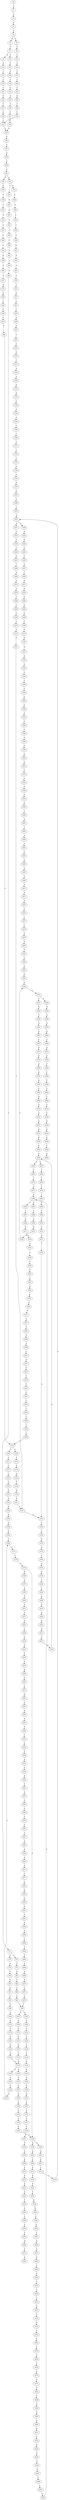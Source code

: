 strict digraph  {
	S0 -> S1 [ label = T ];
	S1 -> S2 [ label = C ];
	S2 -> S3 [ label = A ];
	S3 -> S4 [ label = C ];
	S4 -> S5 [ label = T ];
	S4 -> S6 [ label = G ];
	S5 -> S7 [ label = C ];
	S6 -> S8 [ label = C ];
	S7 -> S9 [ label = G ];
	S7 -> S10 [ label = C ];
	S8 -> S11 [ label = C ];
	S9 -> S12 [ label = C ];
	S10 -> S13 [ label = T ];
	S11 -> S14 [ label = C ];
	S12 -> S15 [ label = T ];
	S13 -> S16 [ label = T ];
	S14 -> S17 [ label = T ];
	S15 -> S18 [ label = T ];
	S16 -> S19 [ label = T ];
	S17 -> S20 [ label = T ];
	S18 -> S21 [ label = C ];
	S19 -> S22 [ label = C ];
	S20 -> S23 [ label = C ];
	S21 -> S24 [ label = A ];
	S22 -> S25 [ label = A ];
	S23 -> S26 [ label = A ];
	S24 -> S27 [ label = T ];
	S25 -> S28 [ label = T ];
	S26 -> S29 [ label = T ];
	S27 -> S30 [ label = C ];
	S28 -> S31 [ label = C ];
	S29 -> S32 [ label = C ];
	S30 -> S33 [ label = C ];
	S31 -> S34 [ label = C ];
	S32 -> S33 [ label = C ];
	S33 -> S35 [ label = A ];
	S34 -> S35 [ label = A ];
	S35 -> S36 [ label = G ];
	S36 -> S37 [ label = A ];
	S37 -> S38 [ label = A ];
	S38 -> S39 [ label = C ];
	S39 -> S40 [ label = C ];
	S40 -> S41 [ label = A ];
	S40 -> S42 [ label = G ];
	S41 -> S43 [ label = G ];
	S41 -> S44 [ label = C ];
	S42 -> S45 [ label = G ];
	S43 -> S46 [ label = A ];
	S44 -> S47 [ label = C ];
	S45 -> S48 [ label = A ];
	S46 -> S49 [ label = C ];
	S47 -> S50 [ label = A ];
	S48 -> S51 [ label = C ];
	S49 -> S52 [ label = T ];
	S50 -> S53 [ label = C ];
	S51 -> S54 [ label = G ];
	S52 -> S55 [ label = C ];
	S53 -> S56 [ label = C ];
	S54 -> S57 [ label = C ];
	S55 -> S58 [ label = C ];
	S56 -> S59 [ label = C ];
	S57 -> S60 [ label = C ];
	S58 -> S61 [ label = C ];
	S59 -> S62 [ label = C ];
	S60 -> S63 [ label = C ];
	S61 -> S64 [ label = A ];
	S62 -> S65 [ label = T ];
	S63 -> S66 [ label = A ];
	S64 -> S67 [ label = T ];
	S65 -> S68 [ label = T ];
	S66 -> S69 [ label = T ];
	S67 -> S70 [ label = C ];
	S68 -> S71 [ label = C ];
	S69 -> S72 [ label = C ];
	S70 -> S73 [ label = T ];
	S71 -> S74 [ label = C ];
	S71 -> S75 [ label = G ];
	S72 -> S76 [ label = G ];
	S73 -> S77 [ label = G ];
	S74 -> S78 [ label = T ];
	S75 -> S79 [ label = A ];
	S76 -> S80 [ label = T ];
	S77 -> S81 [ label = C ];
	S78 -> S82 [ label = G ];
	S79 -> S83 [ label = T ];
	S80 -> S84 [ label = C ];
	S81 -> S85 [ label = C ];
	S82 -> S86 [ label = T ];
	S83 -> S87 [ label = C ];
	S84 -> S88 [ label = C ];
	S85 -> S89 [ label = A ];
	S86 -> S90 [ label = C ];
	S87 -> S91 [ label = G ];
	S88 -> S92 [ label = T ];
	S89 -> S93 [ label = G ];
	S90 -> S94 [ label = C ];
	S91 -> S95 [ label = T ];
	S92 -> S96 [ label = C ];
	S93 -> S97 [ label = T ];
	S94 -> S98 [ label = T ];
	S95 -> S99 [ label = T ];
	S96 -> S100 [ label = T ];
	S97 -> S101 [ label = C ];
	S98 -> S102 [ label = A ];
	S98 -> S103 [ label = T ];
	S99 -> S104 [ label = T ];
	S100 -> S105 [ label = T ];
	S100 -> S106 [ label = G ];
	S101 -> S107 [ label = G ];
	S102 -> S108 [ label = C ];
	S103 -> S109 [ label = G ];
	S104 -> S110 [ label = G ];
	S105 -> S111 [ label = C ];
	S106 -> S112 [ label = T ];
	S107 -> S113 [ label = T ];
	S108 -> S114 [ label = T ];
	S109 -> S115 [ label = T ];
	S110 -> S116 [ label = T ];
	S111 -> S117 [ label = T ];
	S112 -> S118 [ label = C ];
	S113 -> S119 [ label = A ];
	S114 -> S120 [ label = A ];
	S115 -> S121 [ label = A ];
	S116 -> S122 [ label = A ];
	S117 -> S123 [ label = C ];
	S118 -> S124 [ label = G ];
	S119 -> S125 [ label = A ];
	S120 -> S126 [ label = C ];
	S121 -> S127 [ label = G ];
	S122 -> S128 [ label = G ];
	S123 -> S129 [ label = G ];
	S124 -> S130 [ label = T ];
	S125 -> S131 [ label = G ];
	S126 -> S132 [ label = C ];
	S127 -> S133 [ label = G ];
	S128 -> S134 [ label = G ];
	S129 -> S135 [ label = G ];
	S130 -> S136 [ label = G ];
	S131 -> S137 [ label = A ];
	S132 -> S138 [ label = A ];
	S133 -> S139 [ label = A ];
	S134 -> S139 [ label = A ];
	S135 -> S140 [ label = A ];
	S136 -> S141 [ label = G ];
	S137 -> S142 [ label = C ];
	S138 -> S143 [ label = G ];
	S139 -> S144 [ label = G ];
	S139 -> S145 [ label = A ];
	S140 -> S146 [ label = G ];
	S141 -> S147 [ label = T ];
	S142 -> S148 [ label = G ];
	S143 -> S149 [ label = G ];
	S144 -> S150 [ label = A ];
	S145 -> S151 [ label = A ];
	S146 -> S152 [ label = A ];
	S147 -> S153 [ label = A ];
	S148 -> S154 [ label = G ];
	S149 -> S155 [ label = A ];
	S150 -> S156 [ label = G ];
	S151 -> S157 [ label = G ];
	S152 -> S158 [ label = G ];
	S153 -> S159 [ label = C ];
	S154 -> S160 [ label = C ];
	S155 -> S161 [ label = G ];
	S156 -> S162 [ label = G ];
	S157 -> S163 [ label = G ];
	S158 -> S164 [ label = G ];
	S159 -> S165 [ label = C ];
	S160 -> S166 [ label = T ];
	S161 -> S167 [ label = A ];
	S162 -> S168 [ label = T ];
	S163 -> S169 [ label = T ];
	S164 -> S168 [ label = T ];
	S165 -> S170 [ label = G ];
	S166 -> S171 [ label = C ];
	S167 -> S172 [ label = G ];
	S168 -> S173 [ label = C ];
	S169 -> S174 [ label = C ];
	S170 -> S175 [ label = G ];
	S171 -> S176 [ label = T ];
	S172 -> S177 [ label = T ];
	S173 -> S178 [ label = C ];
	S174 -> S179 [ label = C ];
	S175 -> S180 [ label = T ];
	S176 -> S181 [ label = C ];
	S177 -> S182 [ label = C ];
	S178 -> S183 [ label = C ];
	S179 -> S184 [ label = C ];
	S180 -> S185 [ label = G ];
	S181 -> S186 [ label = G ];
	S182 -> S187 [ label = A ];
	S183 -> S188 [ label = A ];
	S183 -> S189 [ label = G ];
	S184 -> S189 [ label = G ];
	S185 -> S190 [ label = G ];
	S186 -> S191 [ label = A ];
	S187 -> S192 [ label = G ];
	S188 -> S193 [ label = G ];
	S189 -> S194 [ label = G ];
	S189 -> S195 [ label = A ];
	S190 -> S196 [ label = T ];
	S191 -> S197 [ label = A ];
	S192 -> S198 [ label = G ];
	S193 -> S199 [ label = A ];
	S194 -> S200 [ label = A ];
	S195 -> S201 [ label = A ];
	S196 -> S202 [ label = T ];
	S197 -> S203 [ label = G ];
	S198 -> S204 [ label = A ];
	S199 -> S205 [ label = G ];
	S200 -> S206 [ label = G ];
	S201 -> S207 [ label = G ];
	S202 -> S208 [ label = A ];
	S203 -> S209 [ label = T ];
	S204 -> S210 [ label = C ];
	S205 -> S211 [ label = C ];
	S206 -> S212 [ label = G ];
	S207 -> S213 [ label = T ];
	S208 -> S214 [ label = G ];
	S209 -> S215 [ label = C ];
	S210 -> S216 [ label = C ];
	S211 -> S217 [ label = C ];
	S212 -> S218 [ label = C ];
	S213 -> S219 [ label = C ];
	S214 -> S220 [ label = A ];
	S215 -> S221 [ label = G ];
	S216 -> S222 [ label = A ];
	S217 -> S223 [ label = A ];
	S218 -> S224 [ label = G ];
	S219 -> S221 [ label = G ];
	S220 -> S225 [ label = A ];
	S221 -> S226 [ label = C ];
	S221 -> S227 [ label = A ];
	S222 -> S228 [ label = G ];
	S223 -> S229 [ label = C ];
	S224 -> S230 [ label = T ];
	S225 -> S231 [ label = G ];
	S226 -> S232 [ label = G ];
	S227 -> S233 [ label = G ];
	S228 -> S234 [ label = T ];
	S229 -> S235 [ label = G ];
	S230 -> S236 [ label = G ];
	S231 -> S237 [ label = G ];
	S232 -> S238 [ label = G ];
	S233 -> S239 [ label = G ];
	S234 -> S240 [ label = C ];
	S235 -> S241 [ label = G ];
	S236 -> S242 [ label = G ];
	S237 -> S243 [ label = G ];
	S238 -> S244 [ label = C ];
	S239 -> S245 [ label = T ];
	S240 -> S246 [ label = T ];
	S241 -> S247 [ label = T ];
	S242 -> S248 [ label = T ];
	S243 -> S249 [ label = G ];
	S244 -> S250 [ label = T ];
	S245 -> S251 [ label = A ];
	S246 -> S252 [ label = C ];
	S247 -> S253 [ label = T ];
	S248 -> S254 [ label = A ];
	S249 -> S255 [ label = T ];
	S249 -> S256 [ label = G ];
	S250 -> S257 [ label = A ];
	S251 -> S258 [ label = T ];
	S252 -> S259 [ label = T ];
	S253 -> S260 [ label = A ];
	S254 -> S261 [ label = T ];
	S255 -> S262 [ label = C ];
	S256 -> S263 [ label = T ];
	S257 -> S264 [ label = T ];
	S258 -> S265 [ label = A ];
	S259 -> S266 [ label = G ];
	S260 -> S267 [ label = C ];
	S261 -> S268 [ label = G ];
	S262 -> S269 [ label = T ];
	S263 -> S270 [ label = C ];
	S264 -> S271 [ label = A ];
	S265 -> S272 [ label = A ];
	S266 -> S273 [ label = T ];
	S267 -> S274 [ label = T ];
	S268 -> S275 [ label = A ];
	S269 -> S276 [ label = C ];
	S270 -> S277 [ label = C ];
	S271 -> S278 [ label = G ];
	S272 -> S279 [ label = G ];
	S273 -> S280 [ label = A ];
	S274 -> S281 [ label = G ];
	S275 -> S282 [ label = G ];
	S276 -> S283 [ label = T ];
	S277 -> S284 [ label = G ];
	S278 -> S285 [ label = T ];
	S279 -> S286 [ label = T ];
	S281 -> S287 [ label = C ];
	S282 -> S288 [ label = C ];
	S283 -> S289 [ label = C ];
	S284 -> S290 [ label = C ];
	S284 -> S291 [ label = T ];
	S285 -> S292 [ label = A ];
	S286 -> S293 [ label = C ];
	S287 -> S294 [ label = A ];
	S288 -> S295 [ label = G ];
	S289 -> S296 [ label = G ];
	S290 -> S297 [ label = C ];
	S291 -> S298 [ label = C ];
	S292 -> S299 [ label = G ];
	S293 -> S300 [ label = G ];
	S294 -> S301 [ label = G ];
	S295 -> S302 [ label = G ];
	S296 -> S303 [ label = T ];
	S297 -> S304 [ label = G ];
	S298 -> S305 [ label = G ];
	S299 -> S306 [ label = C ];
	S300 -> S307 [ label = T ];
	S301 -> S308 [ label = A ];
	S302 -> S309 [ label = T ];
	S303 -> S310 [ label = G ];
	S304 -> S311 [ label = G ];
	S305 -> S312 [ label = G ];
	S306 -> S313 [ label = C ];
	S307 -> S314 [ label = G ];
	S308 -> S315 [ label = C ];
	S309 -> S316 [ label = C ];
	S310 -> S317 [ label = G ];
	S311 -> S318 [ label = A ];
	S312 -> S319 [ label = A ];
	S313 -> S320 [ label = G ];
	S314 -> S321 [ label = G ];
	S315 -> S322 [ label = G ];
	S316 -> S323 [ label = G ];
	S317 -> S324 [ label = T ];
	S318 -> S325 [ label = A ];
	S319 -> S326 [ label = A ];
	S320 -> S327 [ label = A ];
	S321 -> S147 [ label = T ];
	S322 -> S328 [ label = G ];
	S323 -> S329 [ label = C ];
	S324 -> S153 [ label = A ];
	S325 -> S330 [ label = C ];
	S326 -> S331 [ label = C ];
	S327 -> S332 [ label = A ];
	S328 -> S333 [ label = A ];
	S329 -> S334 [ label = A ];
	S330 -> S335 [ label = T ];
	S331 -> S336 [ label = A ];
	S331 -> S337 [ label = T ];
	S332 -> S338 [ label = A ];
	S333 -> S339 [ label = C ];
	S334 -> S340 [ label = C ];
	S335 -> S341 [ label = G ];
	S336 -> S342 [ label = G ];
	S337 -> S343 [ label = A ];
	S338 -> S344 [ label = C ];
	S339 -> S345 [ label = A ];
	S340 -> S346 [ label = G ];
	S341 -> S347 [ label = C ];
	S342 -> S348 [ label = G ];
	S343 -> S349 [ label = C ];
	S344 -> S350 [ label = C ];
	S345 -> S351 [ label = C ];
	S346 -> S352 [ label = C ];
	S347 -> S353 [ label = A ];
	S348 -> S354 [ label = A ];
	S349 -> S355 [ label = A ];
	S350 -> S356 [ label = C ];
	S351 -> S357 [ label = A ];
	S352 -> S358 [ label = G ];
	S353 -> S359 [ label = A ];
	S354 -> S360 [ label = A ];
	S355 -> S361 [ label = A ];
	S356 -> S362 [ label = C ];
	S357 -> S363 [ label = C ];
	S358 -> S364 [ label = C ];
	S359 -> S365 [ label = C ];
	S360 -> S366 [ label = T ];
	S361 -> S367 [ label = C ];
	S362 -> S368 [ label = G ];
	S363 -> S369 [ label = C ];
	S364 -> S370 [ label = G ];
	S365 -> S371 [ label = C ];
	S366 -> S372 [ label = A ];
	S367 -> S373 [ label = G ];
	S368 -> S374 [ label = A ];
	S369 -> S375 [ label = T ];
	S370 -> S376 [ label = G ];
	S371 -> S377 [ label = A ];
	S372 -> S378 [ label = G ];
	S373 -> S379 [ label = A ];
	S374 -> S380 [ label = C ];
	S375 -> S381 [ label = C ];
	S376 -> S382 [ label = C ];
	S377 -> S383 [ label = G ];
	S378 -> S384 [ label = T ];
	S379 -> S385 [ label = A ];
	S380 -> S386 [ label = T ];
	S381 -> S387 [ label = T ];
	S382 -> S388 [ label = T ];
	S383 -> S389 [ label = A ];
	S384 -> S390 [ label = C ];
	S385 -> S391 [ label = A ];
	S386 -> S392 [ label = A ];
	S387 -> S393 [ label = A ];
	S388 -> S394 [ label = G ];
	S389 -> S395 [ label = A ];
	S390 -> S396 [ label = T ];
	S391 -> S397 [ label = A ];
	S392 -> S398 [ label = G ];
	S393 -> S399 [ label = G ];
	S394 -> S400 [ label = G ];
	S395 -> S401 [ label = C ];
	S396 -> S402 [ label = C ];
	S397 -> S403 [ label = C ];
	S398 -> S404 [ label = A ];
	S399 -> S405 [ label = A ];
	S400 -> S406 [ label = A ];
	S401 -> S407 [ label = A ];
	S402 -> S408 [ label = T ];
	S403 -> S409 [ label = A ];
	S404 -> S410 [ label = A ];
	S405 -> S411 [ label = A ];
	S406 -> S412 [ label = A ];
	S407 -> S413 [ label = G ];
	S408 -> S414 [ label = C ];
	S409 -> S415 [ label = G ];
	S410 -> S416 [ label = T ];
	S411 -> S417 [ label = C ];
	S412 -> S418 [ label = T ];
	S413 -> S419 [ label = C ];
	S414 -> S420 [ label = T ];
	S415 -> S421 [ label = A ];
	S416 -> S422 [ label = C ];
	S417 -> S423 [ label = G ];
	S418 -> S424 [ label = G ];
	S419 -> S425 [ label = C ];
	S420 -> S426 [ label = G ];
	S421 -> S427 [ label = A ];
	S422 -> S428 [ label = G ];
	S423 -> S429 [ label = A ];
	S424 -> S430 [ label = G ];
	S425 -> S431 [ label = G ];
	S426 -> S432 [ label = A ];
	S427 -> S433 [ label = G ];
	S428 -> S434 [ label = G ];
	S429 -> S435 [ label = G ];
	S430 -> S436 [ label = G ];
	S431 -> S437 [ label = T ];
	S432 -> S438 [ label = G ];
	S433 -> S439 [ label = G ];
	S434 -> S440 [ label = G ];
	S435 -> S441 [ label = G ];
	S436 -> S442 [ label = G ];
	S437 -> S443 [ label = C ];
	S438 -> S444 [ label = T ];
	S439 -> S445 [ label = G ];
	S440 -> S446 [ label = T ];
	S441 -> S447 [ label = T ];
	S442 -> S448 [ label = T ];
	S443 -> S449 [ label = C ];
	S444 -> S450 [ label = A ];
	S445 -> S249 [ label = G ];
	S446 -> S451 [ label = A ];
	S447 -> S452 [ label = G ];
	S448 -> S453 [ label = C ];
	S449 -> S454 [ label = T ];
	S451 -> S455 [ label = T ];
	S452 -> S456 [ label = T ];
	S453 -> S457 [ label = C ];
	S454 -> S458 [ label = C ];
	S455 -> S459 [ label = C ];
	S456 -> S460 [ label = C ];
	S457 -> S284 [ label = G ];
	S458 -> S100 [ label = T ];
	S459 -> S461 [ label = C ];
	S460 -> S462 [ label = C ];
	S461 -> S463 [ label = C ];
	S462 -> S464 [ label = C ];
	S463 -> S465 [ label = G ];
	S464 -> S466 [ label = T ];
	S465 -> S467 [ label = A ];
	S466 -> S468 [ label = G ];
	S467 -> S469 [ label = A ];
	S468 -> S470 [ label = T ];
	S469 -> S471 [ label = A ];
	S470 -> S472 [ label = C ];
	S471 -> S473 [ label = G ];
	S472 -> S474 [ label = C ];
	S473 -> S475 [ label = T ];
	S474 -> S98 [ label = T ];
	S475 -> S476 [ label = G ];
	S476 -> S477 [ label = T ];
	S477 -> S478 [ label = C ];
	S478 -> S479 [ label = G ];
	S479 -> S480 [ label = T ];
	S480 -> S481 [ label = C ];
	S481 -> S482 [ label = G ];
	S482 -> S483 [ label = G ];
	S483 -> S484 [ label = A ];
	S484 -> S326 [ label = A ];
}
